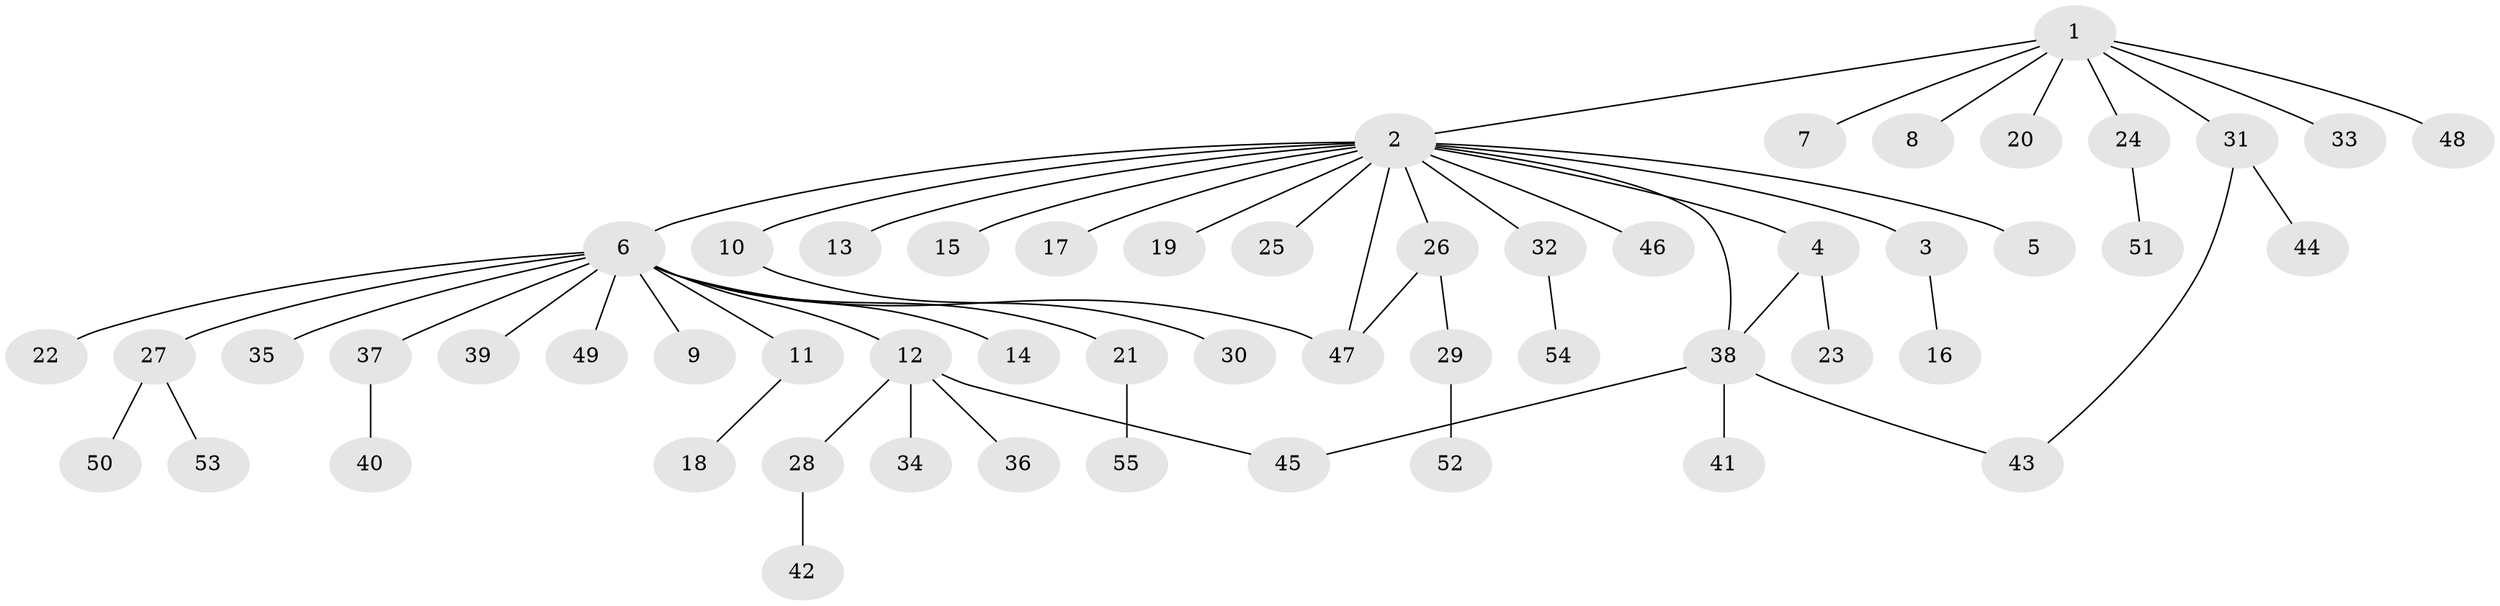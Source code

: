// coarse degree distribution, {4: 0.08695652173913043, 8: 0.08695652173913043, 1: 0.5652173913043478, 2: 0.13043478260869565, 3: 0.13043478260869565}
// Generated by graph-tools (version 1.1) at 2025/50/03/04/25 22:50:19]
// undirected, 55 vertices, 59 edges
graph export_dot {
  node [color=gray90,style=filled];
  1;
  2;
  3;
  4;
  5;
  6;
  7;
  8;
  9;
  10;
  11;
  12;
  13;
  14;
  15;
  16;
  17;
  18;
  19;
  20;
  21;
  22;
  23;
  24;
  25;
  26;
  27;
  28;
  29;
  30;
  31;
  32;
  33;
  34;
  35;
  36;
  37;
  38;
  39;
  40;
  41;
  42;
  43;
  44;
  45;
  46;
  47;
  48;
  49;
  50;
  51;
  52;
  53;
  54;
  55;
  1 -- 2;
  1 -- 7;
  1 -- 8;
  1 -- 20;
  1 -- 24;
  1 -- 31;
  1 -- 33;
  1 -- 48;
  2 -- 3;
  2 -- 4;
  2 -- 5;
  2 -- 6;
  2 -- 10;
  2 -- 13;
  2 -- 15;
  2 -- 17;
  2 -- 19;
  2 -- 25;
  2 -- 26;
  2 -- 32;
  2 -- 38;
  2 -- 46;
  2 -- 47;
  3 -- 16;
  4 -- 23;
  4 -- 38;
  6 -- 9;
  6 -- 11;
  6 -- 12;
  6 -- 14;
  6 -- 21;
  6 -- 22;
  6 -- 27;
  6 -- 35;
  6 -- 37;
  6 -- 39;
  6 -- 47;
  6 -- 49;
  10 -- 30;
  11 -- 18;
  12 -- 28;
  12 -- 34;
  12 -- 36;
  12 -- 45;
  21 -- 55;
  24 -- 51;
  26 -- 29;
  26 -- 47;
  27 -- 50;
  27 -- 53;
  28 -- 42;
  29 -- 52;
  31 -- 43;
  31 -- 44;
  32 -- 54;
  37 -- 40;
  38 -- 41;
  38 -- 43;
  38 -- 45;
}
